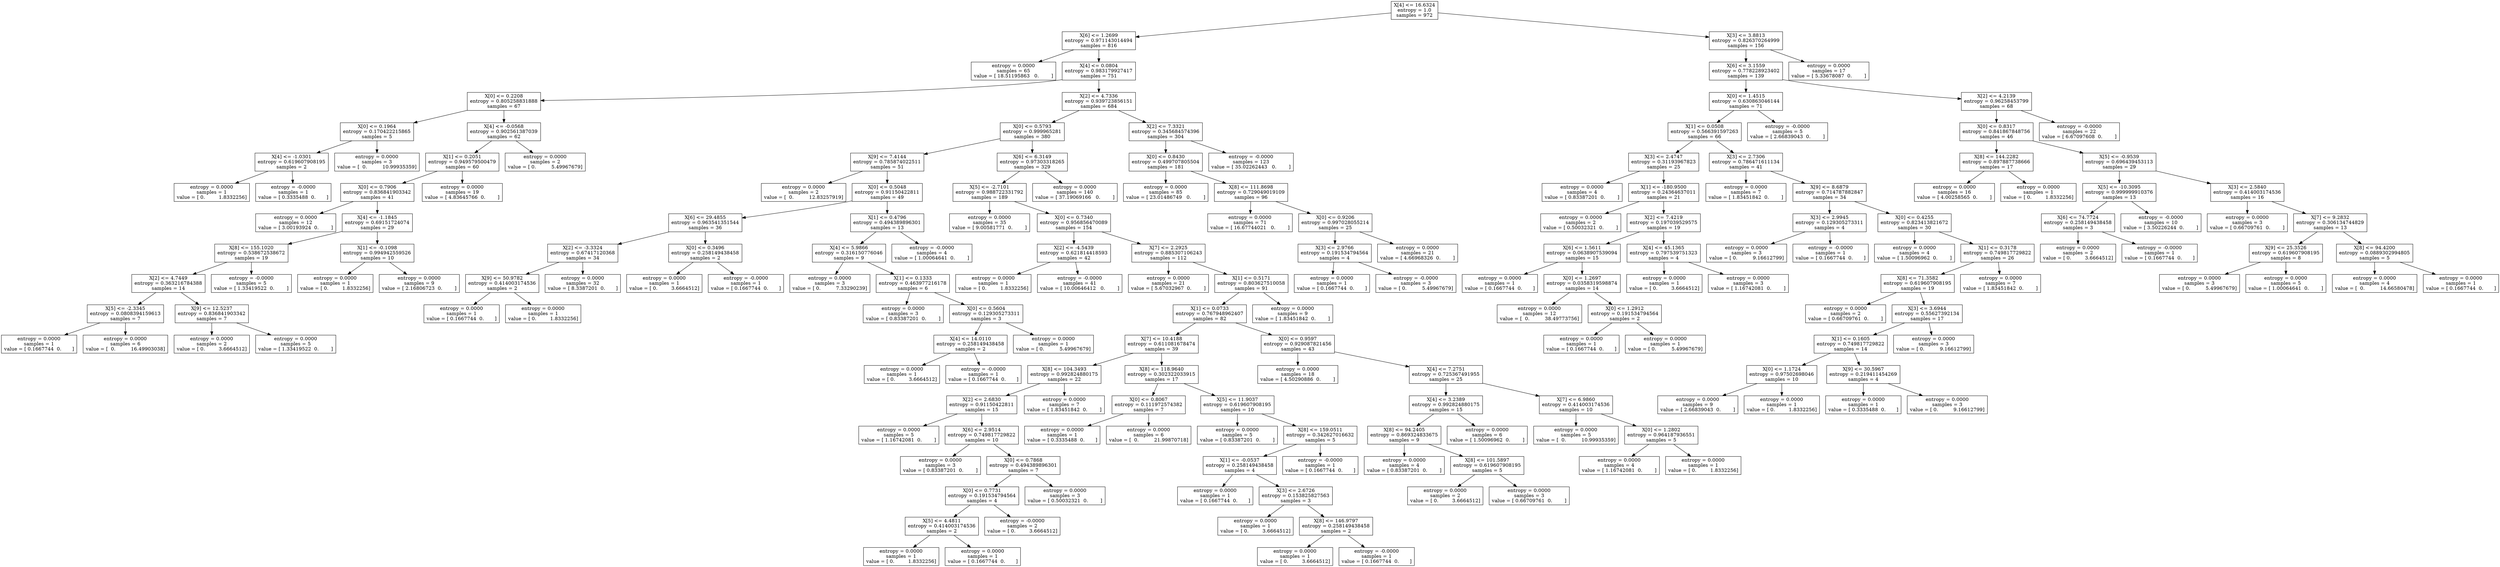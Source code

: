 digraph Tree {
0 [label="X[4] <= 16.6324\nentropy = 1.0\nsamples = 972", shape="box"] ;
1 [label="X[6] <= 1.2699\nentropy = 0.971143014494\nsamples = 816", shape="box"] ;
0 -> 1 ;
2 [label="entropy = 0.0000\nsamples = 65\nvalue = [ 18.51195863   0.        ]", shape="box"] ;
1 -> 2 ;
3 [label="X[4] <= 0.0804\nentropy = 0.983179927417\nsamples = 751", shape="box"] ;
1 -> 3 ;
4 [label="X[0] <= 0.2208\nentropy = 0.805258831888\nsamples = 67", shape="box"] ;
3 -> 4 ;
5 [label="X[0] <= 0.1964\nentropy = 0.170422215865\nsamples = 5", shape="box"] ;
4 -> 5 ;
6 [label="X[4] <= -1.0301\nentropy = 0.619607908195\nsamples = 2", shape="box"] ;
5 -> 6 ;
7 [label="entropy = 0.0000\nsamples = 1\nvalue = [ 0.         1.8332256]", shape="box"] ;
6 -> 7 ;
8 [label="entropy = -0.0000\nsamples = 1\nvalue = [ 0.3335488  0.       ]", shape="box"] ;
6 -> 8 ;
9 [label="entropy = 0.0000\nsamples = 3\nvalue = [  0.          10.99935359]", shape="box"] ;
5 -> 9 ;
10 [label="X[4] <= -0.0568\nentropy = 0.902561387039\nsamples = 62", shape="box"] ;
4 -> 10 ;
11 [label="X[1] <= 0.2051\nentropy = 0.949579500479\nsamples = 60", shape="box"] ;
10 -> 11 ;
12 [label="X[0] <= 0.7906\nentropy = 0.836841903342\nsamples = 41", shape="box"] ;
11 -> 12 ;
13 [label="entropy = 0.0000\nsamples = 12\nvalue = [ 3.00193924  0.        ]", shape="box"] ;
12 -> 13 ;
14 [label="X[4] <= -1.1845\nentropy = 0.69151724074\nsamples = 29", shape="box"] ;
12 -> 14 ;
15 [label="X[8] <= 155.1020\nentropy = 0.538672538672\nsamples = 19", shape="box"] ;
14 -> 15 ;
16 [label="X[2] <= 4.7449\nentropy = 0.363216784388\nsamples = 14", shape="box"] ;
15 -> 16 ;
17 [label="X[5] <= -2.3345\nentropy = 0.0808394159613\nsamples = 7", shape="box"] ;
16 -> 17 ;
18 [label="entropy = 0.0000\nsamples = 1\nvalue = [ 0.1667744  0.       ]", shape="box"] ;
17 -> 18 ;
19 [label="entropy = 0.0000\nsamples = 6\nvalue = [  0.          16.49903038]", shape="box"] ;
17 -> 19 ;
20 [label="X[9] <= 12.5237\nentropy = 0.836841903342\nsamples = 7", shape="box"] ;
16 -> 20 ;
21 [label="entropy = 0.0000\nsamples = 2\nvalue = [ 0.         3.6664512]", shape="box"] ;
20 -> 21 ;
22 [label="entropy = 0.0000\nsamples = 5\nvalue = [ 1.33419522  0.        ]", shape="box"] ;
20 -> 22 ;
23 [label="entropy = -0.0000\nsamples = 5\nvalue = [ 1.33419522  0.        ]", shape="box"] ;
15 -> 23 ;
24 [label="X[1] <= -0.1098\nentropy = 0.994942559526\nsamples = 10", shape="box"] ;
14 -> 24 ;
25 [label="entropy = 0.0000\nsamples = 1\nvalue = [ 0.         1.8332256]", shape="box"] ;
24 -> 25 ;
26 [label="entropy = 0.0000\nsamples = 9\nvalue = [ 2.16806723  0.        ]", shape="box"] ;
24 -> 26 ;
27 [label="entropy = 0.0000\nsamples = 19\nvalue = [ 4.83645766  0.        ]", shape="box"] ;
11 -> 27 ;
28 [label="entropy = 0.0000\nsamples = 2\nvalue = [ 0.          5.49967679]", shape="box"] ;
10 -> 28 ;
29 [label="X[2] <= 4.7336\nentropy = 0.939723856151\nsamples = 684", shape="box"] ;
3 -> 29 ;
30 [label="X[0] <= 0.5793\nentropy = 0.999965281\nsamples = 380", shape="box"] ;
29 -> 30 ;
31 [label="X[9] <= 7.4144\nentropy = 0.785874022511\nsamples = 51", shape="box"] ;
30 -> 31 ;
32 [label="entropy = 0.0000\nsamples = 2\nvalue = [  0.          12.83257919]", shape="box"] ;
31 -> 32 ;
33 [label="X[0] <= 0.5048\nentropy = 0.91150422811\nsamples = 49", shape="box"] ;
31 -> 33 ;
34 [label="X[6] <= 29.4855\nentropy = 0.963541351544\nsamples = 36", shape="box"] ;
33 -> 34 ;
35 [label="X[2] <= -3.3324\nentropy = 0.67417120368\nsamples = 34", shape="box"] ;
34 -> 35 ;
36 [label="X[9] <= 50.9782\nentropy = 0.414003174536\nsamples = 2", shape="box"] ;
35 -> 36 ;
37 [label="entropy = 0.0000\nsamples = 1\nvalue = [ 0.1667744  0.       ]", shape="box"] ;
36 -> 37 ;
38 [label="entropy = 0.0000\nsamples = 1\nvalue = [ 0.         1.8332256]", shape="box"] ;
36 -> 38 ;
39 [label="entropy = 0.0000\nsamples = 32\nvalue = [ 8.3387201  0.       ]", shape="box"] ;
35 -> 39 ;
40 [label="X[0] <= 0.3496\nentropy = 0.258149438458\nsamples = 2", shape="box"] ;
34 -> 40 ;
41 [label="entropy = 0.0000\nsamples = 1\nvalue = [ 0.         3.6664512]", shape="box"] ;
40 -> 41 ;
42 [label="entropy = -0.0000\nsamples = 1\nvalue = [ 0.1667744  0.       ]", shape="box"] ;
40 -> 42 ;
43 [label="X[1] <= 0.4796\nentropy = 0.494389896301\nsamples = 13", shape="box"] ;
33 -> 43 ;
44 [label="X[4] <= 5.9866\nentropy = 0.316150776046\nsamples = 9", shape="box"] ;
43 -> 44 ;
45 [label="entropy = 0.0000\nsamples = 3\nvalue = [ 0.          7.33290239]", shape="box"] ;
44 -> 45 ;
46 [label="X[1] <= 0.1333\nentropy = 0.463977216178\nsamples = 6", shape="box"] ;
44 -> 46 ;
47 [label="entropy = 0.0000\nsamples = 3\nvalue = [ 0.83387201  0.        ]", shape="box"] ;
46 -> 47 ;
48 [label="X[0] <= 0.5604\nentropy = 0.129305273311\nsamples = 3", shape="box"] ;
46 -> 48 ;
49 [label="X[4] <= 14.0110\nentropy = 0.258149438458\nsamples = 2", shape="box"] ;
48 -> 49 ;
50 [label="entropy = 0.0000\nsamples = 1\nvalue = [ 0.         3.6664512]", shape="box"] ;
49 -> 50 ;
51 [label="entropy = -0.0000\nsamples = 1\nvalue = [ 0.1667744  0.       ]", shape="box"] ;
49 -> 51 ;
52 [label="entropy = 0.0000\nsamples = 1\nvalue = [ 0.          5.49967679]", shape="box"] ;
48 -> 52 ;
53 [label="entropy = -0.0000\nsamples = 4\nvalue = [ 1.00064641  0.        ]", shape="box"] ;
43 -> 53 ;
54 [label="X[6] <= 6.3149\nentropy = 0.97303318265\nsamples = 329", shape="box"] ;
30 -> 54 ;
55 [label="X[5] <= -2.7101\nentropy = 0.988722331792\nsamples = 189", shape="box"] ;
54 -> 55 ;
56 [label="entropy = 0.0000\nsamples = 35\nvalue = [ 9.00581771  0.        ]", shape="box"] ;
55 -> 56 ;
57 [label="X[0] <= 0.7340\nentropy = 0.956856470089\nsamples = 154", shape="box"] ;
55 -> 57 ;
58 [label="X[2] <= -4.5439\nentropy = 0.621814418593\nsamples = 42", shape="box"] ;
57 -> 58 ;
59 [label="entropy = 0.0000\nsamples = 1\nvalue = [ 0.         1.8332256]", shape="box"] ;
58 -> 59 ;
60 [label="entropy = -0.0000\nsamples = 41\nvalue = [ 10.00646412   0.        ]", shape="box"] ;
58 -> 60 ;
61 [label="X[7] <= 2.2925\nentropy = 0.885307106243\nsamples = 112", shape="box"] ;
57 -> 61 ;
62 [label="entropy = 0.0000\nsamples = 21\nvalue = [ 5.67032967  0.        ]", shape="box"] ;
61 -> 62 ;
63 [label="X[1] <= 0.5171\nentropy = 0.803627510058\nsamples = 91", shape="box"] ;
61 -> 63 ;
64 [label="X[1] <= 0.0733\nentropy = 0.767948962407\nsamples = 82", shape="box"] ;
63 -> 64 ;
65 [label="X[7] <= 10.4188\nentropy = 0.611081678474\nsamples = 39", shape="box"] ;
64 -> 65 ;
66 [label="X[8] <= 104.3493\nentropy = 0.992824880175\nsamples = 22", shape="box"] ;
65 -> 66 ;
67 [label="X[2] <= 2.6830\nentropy = 0.91150422811\nsamples = 15", shape="box"] ;
66 -> 67 ;
68 [label="entropy = 0.0000\nsamples = 5\nvalue = [ 1.16742081  0.        ]", shape="box"] ;
67 -> 68 ;
69 [label="X[6] <= 2.9514\nentropy = 0.749817729822\nsamples = 10", shape="box"] ;
67 -> 69 ;
70 [label="entropy = 0.0000\nsamples = 3\nvalue = [ 0.83387201  0.        ]", shape="box"] ;
69 -> 70 ;
71 [label="X[0] <= 0.7868\nentropy = 0.494389896301\nsamples = 7", shape="box"] ;
69 -> 71 ;
72 [label="X[0] <= 0.7731\nentropy = 0.191534794564\nsamples = 4", shape="box"] ;
71 -> 72 ;
73 [label="X[5] <= 4.4811\nentropy = 0.414003174536\nsamples = 2", shape="box"] ;
72 -> 73 ;
74 [label="entropy = 0.0000\nsamples = 1\nvalue = [ 0.         1.8332256]", shape="box"] ;
73 -> 74 ;
75 [label="entropy = 0.0000\nsamples = 1\nvalue = [ 0.1667744  0.       ]", shape="box"] ;
73 -> 75 ;
76 [label="entropy = -0.0000\nsamples = 2\nvalue = [ 0.         3.6664512]", shape="box"] ;
72 -> 76 ;
77 [label="entropy = 0.0000\nsamples = 3\nvalue = [ 0.50032321  0.        ]", shape="box"] ;
71 -> 77 ;
78 [label="entropy = 0.0000\nsamples = 7\nvalue = [ 1.83451842  0.        ]", shape="box"] ;
66 -> 78 ;
79 [label="X[8] <= 118.9640\nentropy = 0.302322033915\nsamples = 17", shape="box"] ;
65 -> 79 ;
80 [label="X[0] <= 0.8067\nentropy = 0.111972574382\nsamples = 7", shape="box"] ;
79 -> 80 ;
81 [label="entropy = 0.0000\nsamples = 1\nvalue = [ 0.3335488  0.       ]", shape="box"] ;
80 -> 81 ;
82 [label="entropy = 0.0000\nsamples = 6\nvalue = [  0.          21.99870718]", shape="box"] ;
80 -> 82 ;
83 [label="X[5] <= 11.9037\nentropy = 0.619607908195\nsamples = 10", shape="box"] ;
79 -> 83 ;
84 [label="entropy = 0.0000\nsamples = 5\nvalue = [ 0.83387201  0.        ]", shape="box"] ;
83 -> 84 ;
85 [label="X[8] <= 159.0511\nentropy = 0.342627016632\nsamples = 5", shape="box"] ;
83 -> 85 ;
86 [label="X[1] <= -0.0537\nentropy = 0.258149438458\nsamples = 4", shape="box"] ;
85 -> 86 ;
87 [label="entropy = 0.0000\nsamples = 1\nvalue = [ 0.1667744  0.       ]", shape="box"] ;
86 -> 87 ;
88 [label="X[3] <= 2.6726\nentropy = 0.153825827563\nsamples = 3", shape="box"] ;
86 -> 88 ;
89 [label="entropy = 0.0000\nsamples = 1\nvalue = [ 0.         3.6664512]", shape="box"] ;
88 -> 89 ;
90 [label="X[8] <= 146.9797\nentropy = 0.258149438458\nsamples = 2", shape="box"] ;
88 -> 90 ;
91 [label="entropy = 0.0000\nsamples = 1\nvalue = [ 0.         3.6664512]", shape="box"] ;
90 -> 91 ;
92 [label="entropy = -0.0000\nsamples = 1\nvalue = [ 0.1667744  0.       ]", shape="box"] ;
90 -> 92 ;
93 [label="entropy = -0.0000\nsamples = 1\nvalue = [ 0.1667744  0.       ]", shape="box"] ;
85 -> 93 ;
94 [label="X[0] <= 0.9597\nentropy = 0.929087821456\nsamples = 43", shape="box"] ;
64 -> 94 ;
95 [label="entropy = 0.0000\nsamples = 18\nvalue = [ 4.50290886  0.        ]", shape="box"] ;
94 -> 95 ;
96 [label="X[4] <= 7.2751\nentropy = 0.725367491955\nsamples = 25", shape="box"] ;
94 -> 96 ;
97 [label="X[4] <= 3.2389\nentropy = 0.992824880175\nsamples = 15", shape="box"] ;
96 -> 97 ;
98 [label="X[8] <= 94.2405\nentropy = 0.869324833675\nsamples = 9", shape="box"] ;
97 -> 98 ;
99 [label="entropy = 0.0000\nsamples = 4\nvalue = [ 0.83387201  0.        ]", shape="box"] ;
98 -> 99 ;
100 [label="X[8] <= 101.5897\nentropy = 0.619607908195\nsamples = 5", shape="box"] ;
98 -> 100 ;
101 [label="entropy = 0.0000\nsamples = 2\nvalue = [ 0.         3.6664512]", shape="box"] ;
100 -> 101 ;
102 [label="entropy = 0.0000\nsamples = 3\nvalue = [ 0.66709761  0.        ]", shape="box"] ;
100 -> 102 ;
103 [label="entropy = 0.0000\nsamples = 6\nvalue = [ 1.50096962  0.        ]", shape="box"] ;
97 -> 103 ;
104 [label="X[7] <= 6.9860\nentropy = 0.414003174536\nsamples = 10", shape="box"] ;
96 -> 104 ;
105 [label="entropy = 0.0000\nsamples = 5\nvalue = [  0.          10.99935359]", shape="box"] ;
104 -> 105 ;
106 [label="X[0] <= 1.2802\nentropy = 0.964187936551\nsamples = 5", shape="box"] ;
104 -> 106 ;
107 [label="entropy = 0.0000\nsamples = 4\nvalue = [ 1.16742081  0.        ]", shape="box"] ;
106 -> 107 ;
108 [label="entropy = 0.0000\nsamples = 1\nvalue = [ 0.         1.8332256]", shape="box"] ;
106 -> 108 ;
109 [label="entropy = 0.0000\nsamples = 9\nvalue = [ 1.83451842  0.        ]", shape="box"] ;
63 -> 109 ;
110 [label="entropy = 0.0000\nsamples = 140\nvalue = [ 37.19069166   0.        ]", shape="box"] ;
54 -> 110 ;
111 [label="X[2] <= 7.3321\nentropy = 0.345684574396\nsamples = 304", shape="box"] ;
29 -> 111 ;
112 [label="X[0] <= 0.8430\nentropy = 0.499707805504\nsamples = 181", shape="box"] ;
111 -> 112 ;
113 [label="entropy = 0.0000\nsamples = 85\nvalue = [ 23.01486749   0.        ]", shape="box"] ;
112 -> 113 ;
114 [label="X[8] <= 111.8698\nentropy = 0.729049019109\nsamples = 96", shape="box"] ;
112 -> 114 ;
115 [label="entropy = 0.0000\nsamples = 71\nvalue = [ 16.67744021   0.        ]", shape="box"] ;
114 -> 115 ;
116 [label="X[0] <= 0.9206\nentropy = 0.997028055214\nsamples = 25", shape="box"] ;
114 -> 116 ;
117 [label="X[3] <= 2.9766\nentropy = 0.191534794564\nsamples = 4", shape="box"] ;
116 -> 117 ;
118 [label="entropy = 0.0000\nsamples = 1\nvalue = [ 0.1667744  0.       ]", shape="box"] ;
117 -> 118 ;
119 [label="entropy = -0.0000\nsamples = 3\nvalue = [ 0.          5.49967679]", shape="box"] ;
117 -> 119 ;
120 [label="entropy = 0.0000\nsamples = 21\nvalue = [ 4.66968326  0.        ]", shape="box"] ;
116 -> 120 ;
121 [label="entropy = -0.0000\nsamples = 123\nvalue = [ 35.02262443   0.        ]", shape="box"] ;
111 -> 121 ;
122 [label="X[3] <= 3.8813\nentropy = 0.826370264999\nsamples = 156", shape="box"] ;
0 -> 122 ;
123 [label="X[6] <= 3.1559\nentropy = 0.778228923402\nsamples = 139", shape="box"] ;
122 -> 123 ;
124 [label="X[0] <= 1.4515\nentropy = 0.630863046144\nsamples = 71", shape="box"] ;
123 -> 124 ;
125 [label="X[1] <= 0.0508\nentropy = 0.566391597263\nsamples = 66", shape="box"] ;
124 -> 125 ;
126 [label="X[3] <= 2.4747\nentropy = 0.31193967823\nsamples = 25", shape="box"] ;
125 -> 126 ;
127 [label="entropy = 0.0000\nsamples = 4\nvalue = [ 0.83387201  0.        ]", shape="box"] ;
126 -> 127 ;
128 [label="X[1] <= -180.9500\nentropy = 0.24364637011\nsamples = 21", shape="box"] ;
126 -> 128 ;
129 [label="entropy = 0.0000\nsamples = 2\nvalue = [ 0.50032321  0.        ]", shape="box"] ;
128 -> 129 ;
130 [label="X[2] <= 7.4219\nentropy = 0.197039529575\nsamples = 19", shape="box"] ;
128 -> 130 ;
131 [label="X[6] <= 1.5611\nentropy = 0.0638907539094\nsamples = 15", shape="box"] ;
130 -> 131 ;
132 [label="entropy = 0.0000\nsamples = 1\nvalue = [ 0.1667744  0.       ]", shape="box"] ;
131 -> 132 ;
133 [label="X[0] <= 1.2697\nentropy = 0.0358319598874\nsamples = 14", shape="box"] ;
131 -> 133 ;
134 [label="entropy = 0.0000\nsamples = 12\nvalue = [  0.          38.49773756]", shape="box"] ;
133 -> 134 ;
135 [label="X[0] <= 1.2912\nentropy = 0.191534794564\nsamples = 2", shape="box"] ;
133 -> 135 ;
136 [label="entropy = 0.0000\nsamples = 1\nvalue = [ 0.1667744  0.       ]", shape="box"] ;
135 -> 136 ;
137 [label="entropy = 0.0000\nsamples = 1\nvalue = [ 0.          5.49967679]", shape="box"] ;
135 -> 137 ;
138 [label="X[4] <= 45.1365\nentropy = 0.797539751323\nsamples = 4", shape="box"] ;
130 -> 138 ;
139 [label="entropy = 0.0000\nsamples = 1\nvalue = [ 0.         3.6664512]", shape="box"] ;
138 -> 139 ;
140 [label="entropy = 0.0000\nsamples = 3\nvalue = [ 1.16742081  0.        ]", shape="box"] ;
138 -> 140 ;
141 [label="X[3] <= 2.7306\nentropy = 0.786471611134\nsamples = 41", shape="box"] ;
125 -> 141 ;
142 [label="entropy = 0.0000\nsamples = 7\nvalue = [ 1.83451842  0.        ]", shape="box"] ;
141 -> 142 ;
143 [label="X[9] <= 8.6879\nentropy = 0.714787882847\nsamples = 34", shape="box"] ;
141 -> 143 ;
144 [label="X[3] <= 2.9945\nentropy = 0.129305273311\nsamples = 4", shape="box"] ;
143 -> 144 ;
145 [label="entropy = 0.0000\nsamples = 3\nvalue = [ 0.          9.16612799]", shape="box"] ;
144 -> 145 ;
146 [label="entropy = -0.0000\nsamples = 1\nvalue = [ 0.1667744  0.       ]", shape="box"] ;
144 -> 146 ;
147 [label="X[0] <= 0.4255\nentropy = 0.823413821672\nsamples = 30", shape="box"] ;
143 -> 147 ;
148 [label="entropy = 0.0000\nsamples = 4\nvalue = [ 1.50096962  0.        ]", shape="box"] ;
147 -> 148 ;
149 [label="X[1] <= 0.3178\nentropy = 0.749817729822\nsamples = 26", shape="box"] ;
147 -> 149 ;
150 [label="X[8] <= 71.3582\nentropy = 0.619607908195\nsamples = 19", shape="box"] ;
149 -> 150 ;
151 [label="entropy = 0.0000\nsamples = 2\nvalue = [ 0.66709761  0.        ]", shape="box"] ;
150 -> 151 ;
152 [label="X[3] <= 3.6944\nentropy = 0.55627392134\nsamples = 17", shape="box"] ;
150 -> 152 ;
153 [label="X[1] <= 0.1605\nentropy = 0.749817729822\nsamples = 14", shape="box"] ;
152 -> 153 ;
154 [label="X[0] <= 1.1724\nentropy = 0.97502698046\nsamples = 10", shape="box"] ;
153 -> 154 ;
155 [label="entropy = 0.0000\nsamples = 9\nvalue = [ 2.66839043  0.        ]", shape="box"] ;
154 -> 155 ;
156 [label="entropy = 0.0000\nsamples = 1\nvalue = [ 0.         1.8332256]", shape="box"] ;
154 -> 156 ;
157 [label="X[9] <= 30.5967\nentropy = 0.219411454269\nsamples = 4", shape="box"] ;
153 -> 157 ;
158 [label="entropy = 0.0000\nsamples = 1\nvalue = [ 0.3335488  0.       ]", shape="box"] ;
157 -> 158 ;
159 [label="entropy = 0.0000\nsamples = 3\nvalue = [ 0.          9.16612799]", shape="box"] ;
157 -> 159 ;
160 [label="entropy = 0.0000\nsamples = 3\nvalue = [ 0.          9.16612799]", shape="box"] ;
152 -> 160 ;
161 [label="entropy = 0.0000\nsamples = 7\nvalue = [ 1.83451842  0.        ]", shape="box"] ;
149 -> 161 ;
162 [label="entropy = -0.0000\nsamples = 5\nvalue = [ 2.66839043  0.        ]", shape="box"] ;
124 -> 162 ;
163 [label="X[2] <= 4.2139\nentropy = 0.96258453799\nsamples = 68", shape="box"] ;
123 -> 163 ;
164 [label="X[0] <= 0.8317\nentropy = 0.841867848756\nsamples = 46", shape="box"] ;
163 -> 164 ;
165 [label="X[8] <= 144.2282\nentropy = 0.897887738666\nsamples = 17", shape="box"] ;
164 -> 165 ;
166 [label="entropy = 0.0000\nsamples = 16\nvalue = [ 4.00258565  0.        ]", shape="box"] ;
165 -> 166 ;
167 [label="entropy = 0.0000\nsamples = 1\nvalue = [ 0.         1.8332256]", shape="box"] ;
165 -> 167 ;
168 [label="X[5] <= -0.9539\nentropy = 0.696439453113\nsamples = 29", shape="box"] ;
164 -> 168 ;
169 [label="X[5] <= -10.3095\nentropy = 0.999999910376\nsamples = 13", shape="box"] ;
168 -> 169 ;
170 [label="X[6] <= 74.7724\nentropy = 0.258149438458\nsamples = 3", shape="box"] ;
169 -> 170 ;
171 [label="entropy = 0.0000\nsamples = 2\nvalue = [ 0.         3.6664512]", shape="box"] ;
170 -> 171 ;
172 [label="entropy = -0.0000\nsamples = 1\nvalue = [ 0.1667744  0.       ]", shape="box"] ;
170 -> 172 ;
173 [label="entropy = -0.0000\nsamples = 10\nvalue = [ 3.50226244  0.        ]", shape="box"] ;
169 -> 173 ;
174 [label="X[3] <= 2.5840\nentropy = 0.414003174536\nsamples = 16", shape="box"] ;
168 -> 174 ;
175 [label="entropy = 0.0000\nsamples = 3\nvalue = [ 0.66709761  0.        ]", shape="box"] ;
174 -> 175 ;
176 [label="X[7] <= 9.2832\nentropy = 0.306134744829\nsamples = 13", shape="box"] ;
174 -> 176 ;
177 [label="X[9] <= 25.3526\nentropy = 0.619607908195\nsamples = 8", shape="box"] ;
176 -> 177 ;
178 [label="entropy = 0.0000\nsamples = 3\nvalue = [ 0.          5.49967679]", shape="box"] ;
177 -> 178 ;
179 [label="entropy = 0.0000\nsamples = 5\nvalue = [ 1.00064641  0.        ]", shape="box"] ;
177 -> 179 ;
180 [label="X[8] <= 94.4200\nentropy = 0.0889302994805\nsamples = 5", shape="box"] ;
176 -> 180 ;
181 [label="entropy = 0.0000\nsamples = 4\nvalue = [  0.          14.66580478]", shape="box"] ;
180 -> 181 ;
182 [label="entropy = 0.0000\nsamples = 1\nvalue = [ 0.1667744  0.       ]", shape="box"] ;
180 -> 182 ;
183 [label="entropy = -0.0000\nsamples = 22\nvalue = [ 6.67097608  0.        ]", shape="box"] ;
163 -> 183 ;
184 [label="entropy = 0.0000\nsamples = 17\nvalue = [ 5.33678087  0.        ]", shape="box"] ;
122 -> 184 ;
}